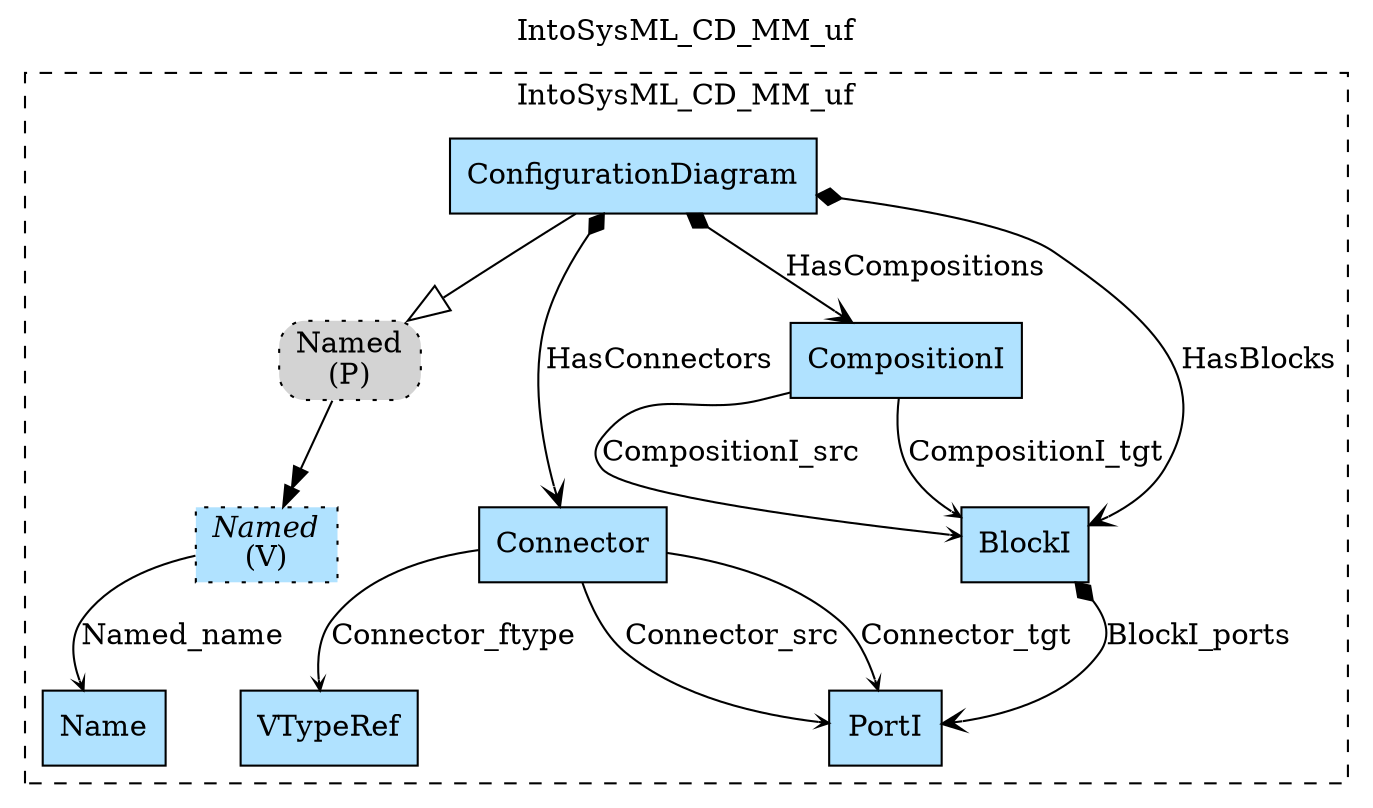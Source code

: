 digraph {graph[label=IntoSysML_CD_MM_uf,labelloc=tl,labelfontsize=12];
subgraph cluster_IntoSysML_CD_MM_uf{style=dashed;label=IntoSysML_CD_MM_uf;
"Named"[shape=record,fillcolor=lightskyblue1,style ="filled,dotted",label=<{<I>Named</I><br/>(V)}>];
"Name"[shape=record,fillcolor=lightskyblue1,style = filled,label="Name"];
"PNamed"[shape=box,fillcolor=lightgray,style ="rounded,filled,dotted",label=<Named<br/>(P)>];
"ConfigurationDiagram"[shape=record,fillcolor=lightskyblue1,style = filled,label="ConfigurationDiagram"];
"Connector"[shape=record,fillcolor=lightskyblue1,style = filled,label="Connector"];
"VTypeRef"[shape=record,fillcolor=lightskyblue1,style = filled,label="VTypeRef"];
"PortI"[shape=record,fillcolor=lightskyblue1,style = filled,label="PortI"];
"CompositionI"[shape=record,fillcolor=lightskyblue1,style = filled,label="CompositionI"];
"BlockI"[shape=record,fillcolor=lightskyblue1,style = filled,label="BlockI"];

"Named"->"Name"[label="Named_name",arrowhead=vee,headlabel="",arrowsize=.5];
"ConfigurationDiagram"->"PNamed"[arrowhead=onormal,arrowsize=2.0];
"ConfigurationDiagram"->"CompositionI"[label="HasCompositions",arrowhead=vee,arrowtail=diamond,dir=both,headlabel=""];
"ConfigurationDiagram"->"BlockI"[label="HasBlocks",arrowhead=vee,arrowtail=diamond,dir=both,headlabel=""];
"ConfigurationDiagram"->"Connector"[label="HasConnectors",arrowhead=vee,arrowtail=diamond,dir=both,headlabel=""];
"Connector"->"PortI"[label="Connector_src",arrowhead=vee,headlabel="",arrowsize=.5];
"Connector"->"PortI"[label="Connector_tgt",arrowhead=vee,headlabel="",arrowsize=.5];
"Connector"->"VTypeRef"[label="Connector_ftype",arrowhead=vee,headlabel="",arrowsize=.5];
"BlockI"->"PortI"[label="BlockI_ports",arrowhead=vee,arrowtail=diamond,dir=both,headlabel=""];
"CompositionI"->"BlockI"[label="CompositionI_src",arrowhead=vee,headlabel="",arrowsize=.5];
"CompositionI"->"BlockI"[label="CompositionI_tgt",arrowhead=vee,headlabel="",arrowsize=.5];

}
"PNamed"->"Named"[arrowhead=normalnormal];
}